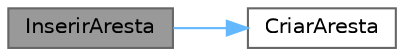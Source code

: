 digraph "InserirAresta"
{
 // LATEX_PDF_SIZE
  bgcolor="transparent";
  edge [fontname=Helvetica,fontsize=10,labelfontname=Helvetica,labelfontsize=10];
  node [fontname=Helvetica,fontsize=10,shape=box,height=0.2,width=0.4];
  rankdir="LR";
  Node1 [id="Node000001",label="InserirAresta",height=0.2,width=0.4,color="gray40", fillcolor="grey60", style="filled", fontcolor="black",tooltip="Insere uma aresta na lista."];
  Node1 -> Node2 [id="edge1_Node000001_Node000002",color="steelblue1",style="solid",tooltip=" "];
  Node2 [id="Node000002",label="CriarAresta",height=0.2,width=0.4,color="grey40", fillcolor="white", style="filled",URL="$funcoes_8c.html#a10d902139cd18a3bf5aaf99650a4e9d8",tooltip="Cria uma nova aresta."];
}
